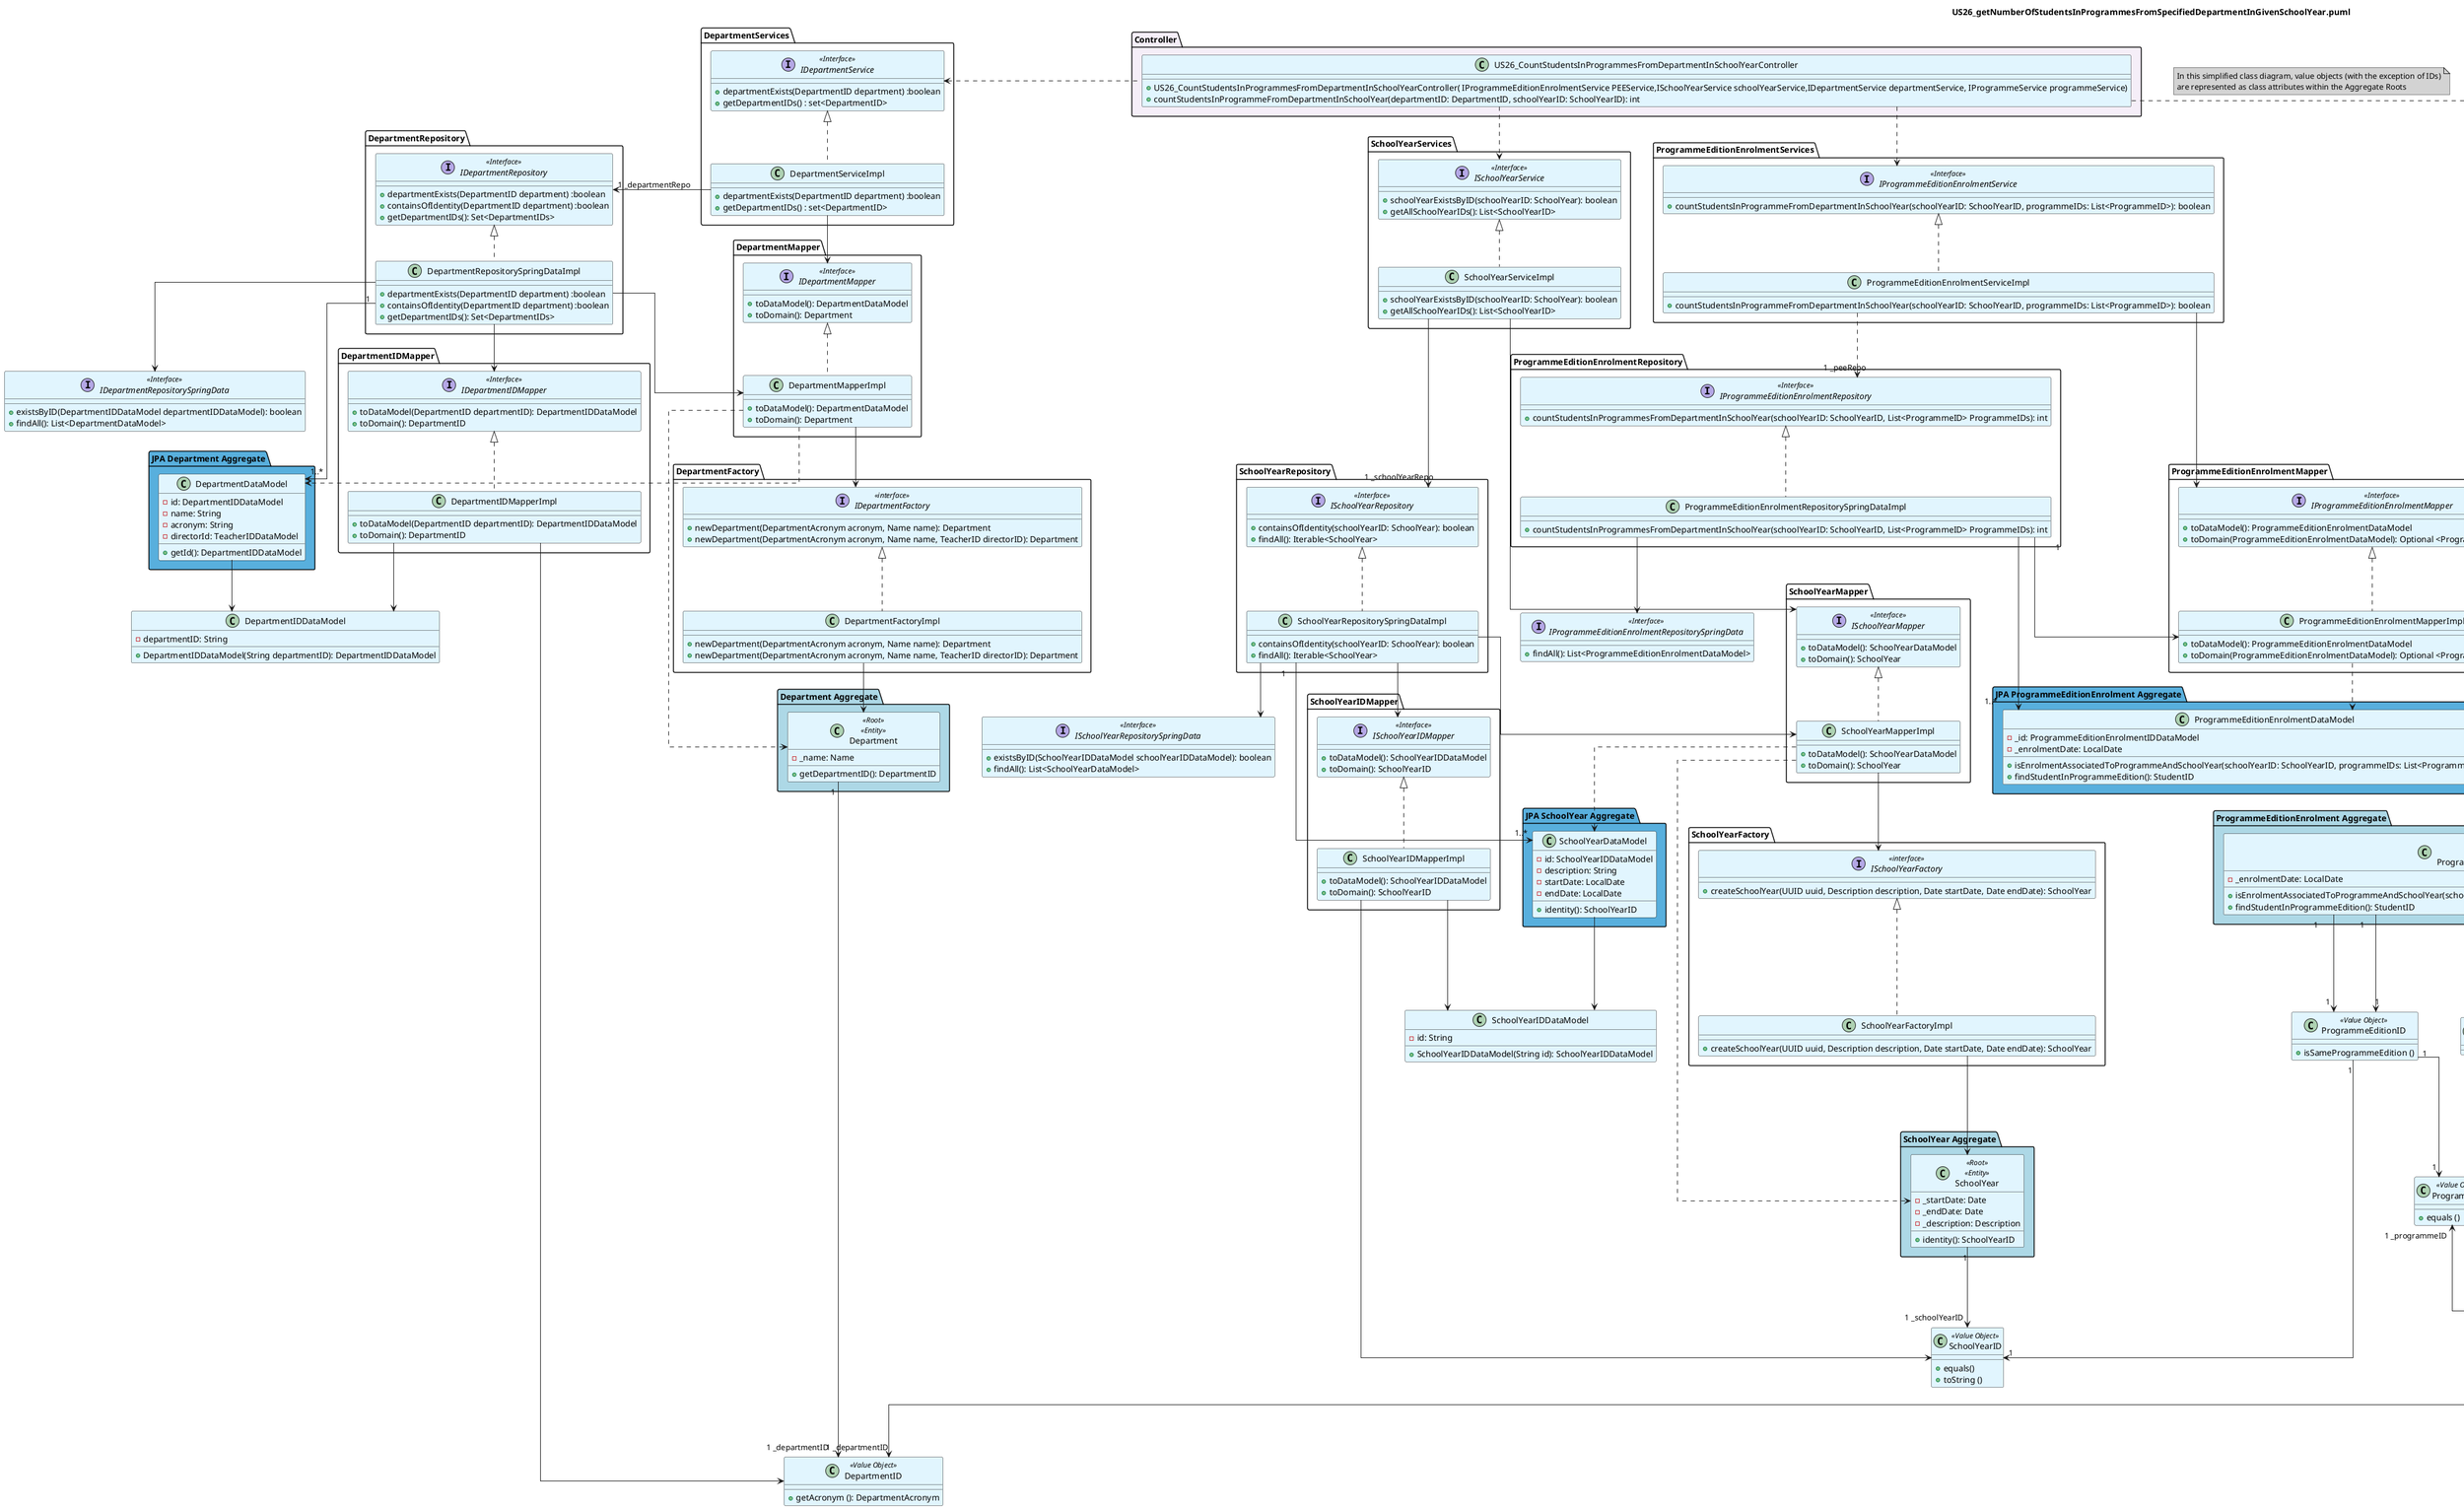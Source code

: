 @startuml

title US26_getNumberOfStudentsInProgrammesFromSpecifiedDepartmentInGivenSchoolYear.puml
top to bottom direction
skinparam ranksep 60
skinparam nodesep 70
skinparam classBackgroundColor #E1F5FE
skinparam linetype ortho

' ========== CONTROLLER LAYER ==========
package Controller #F5EEF8{
class US26_CountStudentsInProgrammesFromDepartmentInSchoolYearController {
    +US26_CountStudentsInProgrammesFromDepartmentInSchoolYearController( IProgrammeEditionEnrolmentService PEEService,ISchoolYearService schoolYearService,IDepartmentService departmentService, IProgrammeService programmeService)
    +countStudentsInProgrammeFromDepartmentInSchoolYear(departmentID: DepartmentID, schoolYearID: SchoolYearID): int
}
}

' ========== SERVICE LAYER ==========

package DepartmentServices {
interface IDepartmentService <<Interface>> {
+departmentExists(DepartmentID department) :boolean
+getDepartmentIDs() : set<DepartmentID>
}

class DepartmentServiceImpl {
+departmentExists(DepartmentID department) :boolean
+getDepartmentIDs() : set<DepartmentID>
}
}

package SchoolYearServices {
interface ISchoolYearService <<Interface>> {
+schoolYearExistsByID(schoolYearID: SchoolYear): boolean
+getAllSchoolYearIDs(): List<SchoolYearID>
}

class SchoolYearServiceImpl {
+schoolYearExistsByID(schoolYearID: SchoolYear): boolean
+getAllSchoolYearIDs(): List<SchoolYearID>
}
}


package ProgrammeEditionEnrolmentServices {
interface IProgrammeEditionEnrolmentService <<Interface>> {
+countStudentsInProgrammeFromDepartmentInSchoolYear(schoolYearID: SchoolYearID, programmeIDs: List<ProgrammeID>): boolean
}

class ProgrammeEditionEnrolmentServiceImpl {
+countStudentsInProgrammeFromDepartmentInSchoolYear(schoolYearID: SchoolYearID, programmeIDs: List<ProgrammeID>): boolean
}
}

package ProgrammeServices {
interface IProgrammeService <<Interface>> {
+findProgrammeByDepartment(DepartmentID department): List<ProgrammeID>
}

class ProgrammeServiceImpl {
+findProgrammeByDepartment(DepartmentID department): List<ProgrammeID>
}
}

' ========== REPOSITORY LAYER ==========


interface IDepartmentRepositorySpringData <<Interface>> {
+existsByID(DepartmentIDDataModel departmentIDDataModel): boolean
+findAll(): List<DepartmentDataModel>
}

interface IProgrammeRepositorySpringData <<Interface>> {
+findAll(): List<ProgrammeDataModel>
}

interface ISchoolYearRepositorySpringData <<Interface>> {
+existsByID(SchoolYearIDDataModel schoolYearIDDataModel): boolean
+findAll(): List<SchoolYearDataModel>
}

interface IProgrammeEditionEnrolmentRepositorySpringData <<Interface>> {
+findAll(): List<ProgrammeEditionEnrolmentDataModel>

}

package DepartmentRepository {
interface IDepartmentRepository <<Interface>> {
    +departmentExists(DepartmentID department) :boolean
    +containsOfIdentity(DepartmentID department) :boolean
    +getDepartmentIDs(): Set<DepartmentIDs>
}

class DepartmentRepositorySpringDataImpl {
    +departmentExists(DepartmentID department) :boolean
    +containsOfIdentity(DepartmentID department) :boolean
    +getDepartmentIDs(): Set<DepartmentIDs>
}
}

package ProgrammeRepository {
interface IProgrammeRepository <<Interface>> {
    +findProgrammeByDepartment(DepartmentID department): List<ProgrammeID>
}

class ProgrammeRepositorySpringDataImpl {
     +findProgrammeByDepartment(DepartmentID department): List<ProgrammeID>
}
}

package ProgrammeEditionEnrolmentRepository {
interface IProgrammeEditionEnrolmentRepository <<Interface>> {
     +countStudentsInProgrammesFromDepartmentInSchoolYear(schoolYearID: SchoolYearID, List<ProgrammeID> ProgrammeIDs): int
}
class ProgrammeEditionEnrolmentRepositorySpringDataImpl {
    +countStudentsInProgrammesFromDepartmentInSchoolYear(schoolYearID: SchoolYearID, List<ProgrammeID> ProgrammeIDs): int
}
}

package SchoolYearRepository {
interface ISchoolYearRepository <<Interface>> {
    +containsOfIdentity(schoolYearID: SchoolYear): boolean
    +findAll(): Iterable<SchoolYear>
}

class SchoolYearRepositorySpringDataImpl {
    +containsOfIdentity(schoolYearID: SchoolYear): boolean
    +findAll(): Iterable<SchoolYear>
}
}

'Aggregates'

package "JPA Programme Aggregate" #58AFDD {
    class ProgrammeDataModel {
    -_programmeID: ProgrammeIDDataModel
    -_name: String
    -_acronym: String
    -_quantSemesters: int
    -_quantEcts: int
    -_degreeTypeID: DegreeTypeIDDataModel
    -_departmentID: DepartmentIDDataModel
    -_programmeDirectorID: TeacherIDDataModel
    +isInDepartment ( departmentID: DepartmentID): boolean
    +identity (): ProgrammeID
    }
}

package "Programme Aggregate" #LightBlue{
    class Programme <<Root>> <<Entity>> {
    -_nameWithNumbersAndSpecialChars: NameWithNumbersAndSpecialChars
    -_quantSemesters: QuantSemesters
    -_quantECTS: QuantEcts
    -_acronym: Acronym
    -_degreeTypeID: DegreeTypeID
    +isInDepartment ( departmentID: DepartmentID): boolean
    +identity (): ProgrammeID
    }
}

package "JPA Department Aggregate" #58AFDD {
    class DepartmentDataModel {
    -id: DepartmentIDDataModel
    -name: String
    -acronym: String
    -directorId: TeacherIDDataModel
    +getId(): DepartmentIDDataModel
    }
}
package "Department Aggregate" #LightBlue {
    class Department <<Root>> <<Entity>> {
    -_name: Name
     +getDepartmentID(): DepartmentID
    }
}


class DepartmentIDDataModel {
    -departmentID: String
    +DepartmentIDDataModel(String departmentID): DepartmentIDDataModel
    }


package "DepartmentMapper" {

interface IDepartmentMapper <<Interface>> {
+toDataModel(): DepartmentDataModel
+toDomain(): Department
}

class DepartmentMapperImpl {
+toDataModel(): DepartmentDataModel
+toDomain(): Department
}
}

package "DepartmentIDMapper" {

interface IDepartmentIDMapper <<Interface>> {
+toDataModel(DepartmentID departmentID): DepartmentIDDataModel
+toDomain(): DepartmentID
}

class DepartmentIDMapperImpl {
+toDataModel(DepartmentID departmentID): DepartmentIDDataModel
+toDomain(): DepartmentID
}
}

package "DepartmentFactory" {
interface IDepartmentFactory <<interface>>{
+newDepartment(DepartmentAcronym acronym, Name name): Department
+newDepartment(DepartmentAcronym acronym, Name name, TeacherID directorID): Department
}
class DepartmentFactoryImpl {
+newDepartment(DepartmentAcronym acronym, Name name): Department
+newDepartment(DepartmentAcronym acronym, Name name, TeacherID directorID): Department
}
}


package "SchoolYearFactory" {
interface ISchoolYearFactory <<interface>>{
+createSchoolYear(UUID uuid, Description description, Date startDate, Date endDate): SchoolYear
}
class SchoolYearFactoryImpl {
+createSchoolYear(UUID uuid, Description description, Date startDate, Date endDate): SchoolYear
}
}

class SchoolYearIDDataModel {
    -id: String
    +SchoolYearIDDataModel(String id): SchoolYearIDDataModel
    }


package "SchoolYearIDMapper" {

interface ISchoolYearIDMapper <<Interface>> {
+toDataModel(): SchoolYearIDDataModel
+toDomain(): SchoolYearID
}

class SchoolYearIDMapperImpl {
+toDataModel(): SchoolYearIDDataModel
+toDomain(): SchoolYearID
}
}


package "SchoolYearMapper" {

interface ISchoolYearMapper <<Interface>> {
+toDataModel(): SchoolYearDataModel
+toDomain(): SchoolYear
}

class SchoolYearMapperImpl {
+toDataModel(): SchoolYearDataModel
+toDomain(): SchoolYear
}
}

package "ProgrammeMapper" {

interface IProgrammeMapper <<Interface>> {
+toDataModel(): ProgrammeDataModel
+toDomain(ProgrammeDataModel programmeDataModel): Programme
}

class ProgrammeMapperImpl {
+toDataModel(): ProgrammeDataModel
+toDomain(ProgrammeDataModel programmeDataModel): Programme
}
}

package "ProgrammeEditionEnrolmentMapper" {

interface IProgrammeEditionEnrolmentMapper <<Interface>> {
+toDataModel(): ProgrammeEditionEnrolmentDataModel
+toDomain(ProgrammeEditionEnrolmentDataModel): Optional <ProgrammeEditionEnrolment>
}

class ProgrammeEditionEnrolmentMapperImpl {
+toDataModel(): ProgrammeEditionEnrolmentDataModel
+toDomain(ProgrammeEditionEnrolmentDataModel): Optional <ProgrammeEditionEnrolment>
}
}

package "ProgrammeFactory" {
interface IProgrammeFactory <<interface>>{
+reregisterProgramme(NameWithNumbersAndSpecialChars name, Acronym acronym, QuantEcts quantityOfEcts, QuantSemesters quantityOfSemesters, DegreeTypeID degreeTypeID, DepartmentID departmentID, TeacherID programmeDirectorID, ProgrammeID programmeID): Programme
}
class ProgrammeFactoryImpl {
+reregisterProgramme(NameWithNumbersAndSpecialChars name, Acronym acronym, QuantEcts quantityOfEcts, QuantSemesters quantityOfSemesters, DegreeTypeID degreeTypeID, DepartmentID departmentID, TeacherID programmeDirectorID, ProgrammeID programmeID): Programme
}
}


package "ProgrammeEditionEnrolmentFactory" {
interface IProgrammeEditionEnrolmentFactory <<interface>> {
+createWithEnrolmentDate(StudentID studentID, ProgrammeEditionID programmeEditionID, Date enrolmentDate, EnrolmentStatus isActive): ProgrammeEditionEnrolment
}
class ProgrammeEditionEnrolmentFactoryImpl {
+createWithEnrolmentDate(StudentID studentID, ProgrammeEditionID programmeEditionID, Date enrolmentDate, EnrolmentStatus isActive): ProgrammeEditionEnrolment
}
}

class ProgrammeID <<Value Object>> {
     +equals ()
}
class DepartmentID <<Value Object>> {
     +getAcronym (): DepartmentAcronym
}
class SchoolYearID <<Value Object>> {
     +equals()
     +toString ()
}
class ProgrammeEditionID <<Value Object>> {
     +isSameProgrammeEdition ()
}


package "JPA ProgrammeEditionEnrolment Aggregate" #58AFDD {
    class ProgrammeEditionEnrolmentDataModel {
        -_id: ProgrammeEditionEnrolmentIDDataModel
        -_enrolmentDate: LocalDate
      +isEnrolmentAssociatedToProgrammeAndSchoolYear(schoolYearID: SchoolYearID, programmeIDs: List<ProgrammeID>): boolean
      +findStudentInProgrammeEdition(): StudentID
    }
}

package "ProgrammeEditionEnrolment Aggregate" #LightBlue {
    class ProgrammeEditionEnrolment <<Root>> <<Entity>> {
       -_enrolmentDate: LocalDate
      +isEnrolmentAssociatedToProgrammeAndSchoolYear(schoolYearID: SchoolYearID, programmeIDs: List<ProgrammeID>): boolean
      +findStudentInProgrammeEdition(): StudentID
    }
}

class ProgrammeEditionEnrolmentID <<Value Object>> {
}
class ProgrammeEditionID <<Value Object>> {
}
class StudentID <<Value Object>> {
}

 package "SchoolYear Aggregate" #Lightblue{
     class SchoolYear <<Root>> <<Entity>>  {
        -_startDate: Date
        -_endDate: Date
        -_description: Description
        +identity(): SchoolYearID
    }
 }

 package "JPA SchoolYear Aggregate" #58AFDD {
     class SchoolYearDataModel  {
        -id: SchoolYearIDDataModel
        -description: String
        -startDate: LocalDate
        -endDate: LocalDate
        +identity(): SchoolYearID
    }
 }


DepartmentRepositorySpringDataImpl--> IDepartmentRepositorySpringData
SchoolYearRepositorySpringDataImpl--> ISchoolYearRepositorySpringData
ProgrammeRepositorySpringDataImpl--> IProgrammeRepositorySpringData
ProgrammeEditionEnrolmentRepositorySpringDataImpl -->IProgrammeEditionEnrolmentRepositorySpringData

IProgrammeFactory <|.. ProgrammeFactoryImpl
ProgrammeFactoryImpl --> Programme
ProgrammeMapperImpl --> IProgrammeFactory


IProgrammeEditionEnrolmentFactory <|.. ProgrammeEditionEnrolmentFactoryImpl
ProgrammeEditionEnrolmentFactoryImpl --> ProgrammeEditionEnrolment
ProgrammeEditionEnrolmentMapperImpl -right-> IProgrammeEditionEnrolmentFactory

ProgrammeEditionEnrolment "1" --> "1" ProgrammeEditionEnrolmentID
ProgrammeEditionEnrolment "1" --> "1" ProgrammeEditionID
ProgrammeEditionEnrolment "1" --> "1" StudentID


DepartmentServiceImpl --> IDepartmentMapper
IDepartmentMapper <|.. DepartmentMapperImpl
DepartmentRepositorySpringDataImpl --> DepartmentMapperImpl
DepartmentRepositorySpringDataImpl --> IDepartmentIDMapper
IDepartmentIDMapper <|.. DepartmentIDMapperImpl
DepartmentIDMapperImpl --> DepartmentIDDataModel
DepartmentIDMapperImpl --> DepartmentID
DepartmentDataModel --> DepartmentIDDataModel
DepartmentMapperImpl ...>  Department
DepartmentMapperImpl ..> DepartmentDataModel
IDepartmentFactory <|.. DepartmentFactoryImpl
DepartmentFactoryImpl --> Department
DepartmentMapperImpl --> IDepartmentFactory

SchoolYearServiceImpl --> ISchoolYearMapper
ISchoolYearMapper <|.. SchoolYearMapperImpl
SchoolYearRepositorySpringDataImpl --> SchoolYearMapperImpl
SchoolYearMapperImpl ..> SchoolYear
SchoolYearMapperImpl ..> SchoolYearDataModel
SchoolYearRepositorySpringDataImpl --> ISchoolYearIDMapper
ISchoolYearIDMapper <|.. SchoolYearIDMapperImpl
SchoolYearIDMapperImpl --> SchoolYearIDDataModel
SchoolYearIDMapperImpl --> SchoolYearID
SchoolYearDataModel --> SchoolYearIDDataModel
ISchoolYearFactory <|.. SchoolYearFactoryImpl
SchoolYearFactoryImpl --> SchoolYear
SchoolYearMapperImpl --> ISchoolYearFactory


IProgrammeMapper <|.. ProgrammeMapperImpl
ProgrammeRepositorySpringDataImpl --> ProgrammeMapperImpl
ProgrammeMapperImpl ..> Programme
ProgrammeMapperImpl ..> ProgrammeDataModel

ProgrammeEditionEnrolmentServiceImpl --> IProgrammeEditionEnrolmentMapper
IProgrammeEditionEnrolmentMapper <|.. ProgrammeEditionEnrolmentMapperImpl
ProgrammeEditionEnrolmentRepositorySpringDataImpl --> ProgrammeEditionEnrolmentMapperImpl
ProgrammeEditionEnrolmentMapperImpl ..> ProgrammeEditionEnrolment
ProgrammeEditionEnrolmentMapperImpl ..> ProgrammeEditionEnrolmentDataModel


ProgrammeEditionEnrolmentRepositorySpringDataImpl "1" --> "1..*" ProgrammeEditionEnrolmentDataModel
ProgrammeEditionEnrolment "1" --> "1" ProgrammeEditionID
ProgrammeEditionID "1" --> "1" ProgrammeID
ProgrammeEditionID "1" --> "1" SchoolYearID
SchoolYearRepositorySpringDataImpl "1" --> "1..*" SchoolYearDataModel
SchoolYear "1" --> "1 _schoolYearID" SchoolYearID
Department "1" --> "1 _departmentID" DepartmentID
DepartmentRepositorySpringDataImpl "1" --> "1..*" DepartmentDataModel
ProgrammeRepositorySpringDataImpl "1" --> "1..*" ProgrammeDataModel
Programme "1" --> "1 _departmentID" DepartmentID
Programme "1" -u-> "1 _programmeID" ProgrammeID
US26_CountStudentsInProgrammesFromDepartmentInSchoolYearController .left.> IDepartmentService
US26_CountStudentsInProgrammesFromDepartmentInSchoolYearController ..> IProgrammeEditionEnrolmentService
ProgrammeEditionEnrolmentServiceImpl ..> "1 _peeRepo" "IProgrammeEditionEnrolmentRepository"
US26_CountStudentsInProgrammesFromDepartmentInSchoolYearController ..> IProgrammeService
ProgrammeServiceImpl ..> "1 _pRepo" "IProgrammeRepository"
US26_CountStudentsInProgrammesFromDepartmentInSchoolYearController ..> ISchoolYearService
IDepartmentRepository <|.. DepartmentRepositorySpringDataImpl
IProgrammeRepository <|.. ProgrammeRepositorySpringDataImpl
IProgrammeEditionEnrolmentRepository <|.. ProgrammeEditionEnrolmentRepositorySpringDataImpl
ISchoolYearRepository <|.. SchoolYearRepositorySpringDataImpl
IProgrammeEditionEnrolmentService <|.. ProgrammeEditionEnrolmentServiceImpl

IProgrammeService <|.. ProgrammeServiceImpl

IDepartmentService <|.. DepartmentServiceImpl
DepartmentServiceImpl -left-> "1 _departmentRepo" IDepartmentRepository
ISchoolYearService <|.. SchoolYearServiceImpl
SchoolYearServiceImpl ---> "1 _schoolYearRepo" ISchoolYearRepository

note as n1 #lightgrey
   In this simplified class diagram, value objects (with the exception of IDs)
   are represented as class attributes within the Aggregate Roots
end note
@enduml
